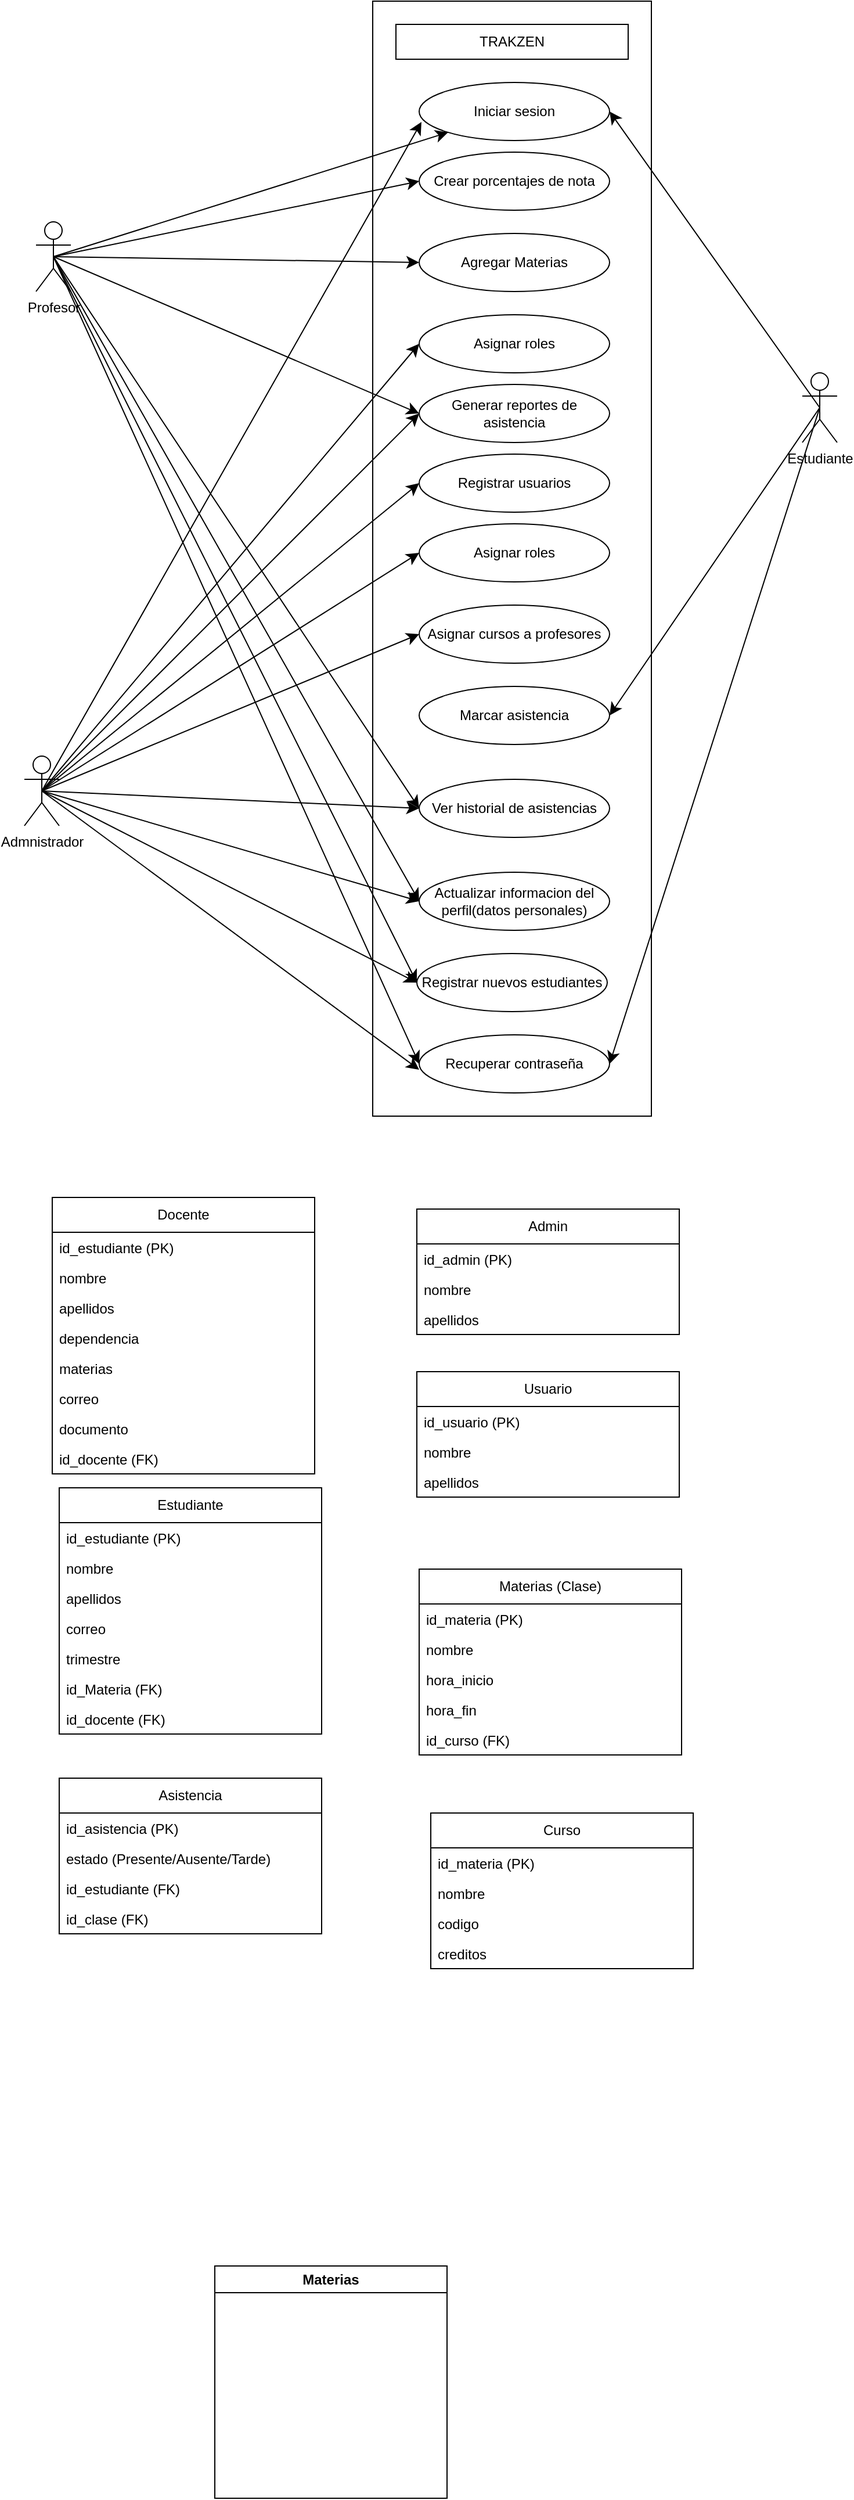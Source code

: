 <mxfile version="28.1.1">
  <diagram name="Página-1" id="5ipW1TemsBP9IniVl7Ka">
    <mxGraphModel dx="921" dy="974" grid="1" gridSize="10" guides="1" tooltips="1" connect="1" arrows="1" fold="1" page="1" pageScale="1" pageWidth="827" pageHeight="1169" math="0" shadow="0">
      <root>
        <mxCell id="0" />
        <mxCell id="1" parent="0" />
        <mxCell id="3ySKJTvPYa_smeUpuaCA-1" value="Profesor" style="shape=umlActor;verticalLabelPosition=bottom;verticalAlign=top;html=1;" vertex="1" parent="1">
          <mxGeometry x="60" y="280" width="30" height="60" as="geometry" />
        </mxCell>
        <mxCell id="3ySKJTvPYa_smeUpuaCA-10" style="edgeStyle=none;curved=1;rounded=0;orthogonalLoop=1;jettySize=auto;html=1;exitX=0;exitY=0.25;exitDx=0;exitDy=0;fontSize=12;startSize=8;endSize=8;entryX=0;entryY=0.25;entryDx=0;entryDy=0;" edge="1" parent="1" source="3ySKJTvPYa_smeUpuaCA-3" target="3ySKJTvPYa_smeUpuaCA-3">
          <mxGeometry relative="1" as="geometry">
            <mxPoint x="210" y="170" as="targetPoint" />
          </mxGeometry>
        </mxCell>
        <mxCell id="3ySKJTvPYa_smeUpuaCA-3" value="&lt;br&gt;&lt;div&gt;&lt;br&gt;&lt;/div&gt;&lt;div&gt;&lt;br&gt;&lt;/div&gt;&lt;div&gt;&lt;br&gt;&lt;/div&gt;&lt;div&gt;&lt;br&gt;&lt;/div&gt;&lt;div&gt;&lt;br&gt;&lt;/div&gt;&lt;div&gt;&lt;br&gt;&lt;/div&gt;&lt;div&gt;&lt;br&gt;&lt;/div&gt;&lt;div&gt;&lt;br&gt;&lt;/div&gt;&lt;div&gt;&lt;br&gt;&lt;/div&gt;&lt;div&gt;&lt;br&gt;&lt;/div&gt;" style="html=1;whiteSpace=wrap;" vertex="1" parent="1">
          <mxGeometry x="350" y="90" width="240" height="960" as="geometry" />
        </mxCell>
        <mxCell id="3ySKJTvPYa_smeUpuaCA-8" value="Iniciar sesion" style="ellipse;whiteSpace=wrap;html=1;" vertex="1" parent="1">
          <mxGeometry x="390" y="160" width="164" height="50" as="geometry" />
        </mxCell>
        <mxCell id="3ySKJTvPYa_smeUpuaCA-11" value="TRAKZEN" style="rounded=0;whiteSpace=wrap;html=1;" vertex="1" parent="1">
          <mxGeometry x="370" y="110" width="200" height="30" as="geometry" />
        </mxCell>
        <mxCell id="3ySKJTvPYa_smeUpuaCA-40" style="edgeStyle=none;curved=1;rounded=0;orthogonalLoop=1;jettySize=auto;html=1;exitX=0.5;exitY=0.5;exitDx=0;exitDy=0;exitPerimeter=0;entryX=0;entryY=0.5;entryDx=0;entryDy=0;fontSize=12;startSize=8;endSize=8;" edge="1" parent="1" source="3ySKJTvPYa_smeUpuaCA-15" target="3ySKJTvPYa_smeUpuaCA-24">
          <mxGeometry relative="1" as="geometry" />
        </mxCell>
        <mxCell id="3ySKJTvPYa_smeUpuaCA-42" style="edgeStyle=none;curved=1;rounded=0;orthogonalLoop=1;jettySize=auto;html=1;exitX=0.5;exitY=0.5;exitDx=0;exitDy=0;exitPerimeter=0;entryX=0;entryY=0.5;entryDx=0;entryDy=0;fontSize=12;startSize=8;endSize=8;" edge="1" parent="1" source="3ySKJTvPYa_smeUpuaCA-15" target="3ySKJTvPYa_smeUpuaCA-25">
          <mxGeometry relative="1" as="geometry" />
        </mxCell>
        <mxCell id="3ySKJTvPYa_smeUpuaCA-45" style="edgeStyle=none;curved=1;rounded=0;orthogonalLoop=1;jettySize=auto;html=1;exitX=0.5;exitY=0.5;exitDx=0;exitDy=0;exitPerimeter=0;entryX=0;entryY=0.5;entryDx=0;entryDy=0;fontSize=12;startSize=8;endSize=8;" edge="1" parent="1" source="3ySKJTvPYa_smeUpuaCA-15" target="3ySKJTvPYa_smeUpuaCA-26">
          <mxGeometry relative="1" as="geometry" />
        </mxCell>
        <mxCell id="3ySKJTvPYa_smeUpuaCA-46" style="edgeStyle=none;curved=1;rounded=0;orthogonalLoop=1;jettySize=auto;html=1;exitX=0.5;exitY=0.5;exitDx=0;exitDy=0;exitPerimeter=0;entryX=0;entryY=0.5;entryDx=0;entryDy=0;fontSize=12;startSize=8;endSize=8;" edge="1" parent="1" source="3ySKJTvPYa_smeUpuaCA-15" target="3ySKJTvPYa_smeUpuaCA-27">
          <mxGeometry relative="1" as="geometry" />
        </mxCell>
        <mxCell id="3ySKJTvPYa_smeUpuaCA-47" style="edgeStyle=none;curved=1;rounded=0;orthogonalLoop=1;jettySize=auto;html=1;exitX=0.5;exitY=0.5;exitDx=0;exitDy=0;exitPerimeter=0;entryX=0;entryY=0.5;entryDx=0;entryDy=0;fontSize=12;startSize=8;endSize=8;" edge="1" parent="1" source="3ySKJTvPYa_smeUpuaCA-15" target="3ySKJTvPYa_smeUpuaCA-28">
          <mxGeometry relative="1" as="geometry" />
        </mxCell>
        <mxCell id="3ySKJTvPYa_smeUpuaCA-52" style="edgeStyle=none;curved=1;rounded=0;orthogonalLoop=1;jettySize=auto;html=1;exitX=0.5;exitY=0.5;exitDx=0;exitDy=0;exitPerimeter=0;entryX=0;entryY=0.5;entryDx=0;entryDy=0;fontSize=12;startSize=8;endSize=8;" edge="1" parent="1" source="3ySKJTvPYa_smeUpuaCA-15" target="3ySKJTvPYa_smeUpuaCA-35">
          <mxGeometry relative="1" as="geometry" />
        </mxCell>
        <mxCell id="3ySKJTvPYa_smeUpuaCA-53" style="edgeStyle=none;curved=1;rounded=0;orthogonalLoop=1;jettySize=auto;html=1;exitX=0.5;exitY=0.5;exitDx=0;exitDy=0;exitPerimeter=0;entryX=0;entryY=0.5;entryDx=0;entryDy=0;fontSize=12;startSize=8;endSize=8;" edge="1" parent="1" source="3ySKJTvPYa_smeUpuaCA-15" target="3ySKJTvPYa_smeUpuaCA-34">
          <mxGeometry relative="1" as="geometry" />
        </mxCell>
        <mxCell id="3ySKJTvPYa_smeUpuaCA-55" style="edgeStyle=none;curved=1;rounded=0;orthogonalLoop=1;jettySize=auto;html=1;exitX=0.5;exitY=0.5;exitDx=0;exitDy=0;exitPerimeter=0;entryX=0;entryY=0.5;entryDx=0;entryDy=0;fontSize=12;startSize=8;endSize=8;" edge="1" parent="1" source="3ySKJTvPYa_smeUpuaCA-15" target="3ySKJTvPYa_smeUpuaCA-36">
          <mxGeometry relative="1" as="geometry" />
        </mxCell>
        <mxCell id="3ySKJTvPYa_smeUpuaCA-62" style="edgeStyle=none;curved=1;rounded=0;orthogonalLoop=1;jettySize=auto;html=1;exitX=0.5;exitY=0.5;exitDx=0;exitDy=0;exitPerimeter=0;fontSize=12;startSize=8;endSize=8;" edge="1" parent="1" source="3ySKJTvPYa_smeUpuaCA-15">
          <mxGeometry relative="1" as="geometry">
            <mxPoint x="390" y="1010" as="targetPoint" />
          </mxGeometry>
        </mxCell>
        <mxCell id="3ySKJTvPYa_smeUpuaCA-15" value="Admnistrador&lt;div&gt;&lt;br&gt;&lt;/div&gt;" style="shape=umlActor;verticalLabelPosition=bottom;verticalAlign=top;html=1;" vertex="1" parent="1">
          <mxGeometry x="50" y="740" width="30" height="60" as="geometry" />
        </mxCell>
        <mxCell id="3ySKJTvPYa_smeUpuaCA-48" style="edgeStyle=none;curved=1;rounded=0;orthogonalLoop=1;jettySize=auto;html=1;exitX=0.5;exitY=0.5;exitDx=0;exitDy=0;exitPerimeter=0;entryX=1;entryY=0.5;entryDx=0;entryDy=0;fontSize=12;startSize=8;endSize=8;" edge="1" parent="1" source="3ySKJTvPYa_smeUpuaCA-16" target="3ySKJTvPYa_smeUpuaCA-32">
          <mxGeometry relative="1" as="geometry" />
        </mxCell>
        <mxCell id="3ySKJTvPYa_smeUpuaCA-59" style="edgeStyle=none;curved=1;rounded=0;orthogonalLoop=1;jettySize=auto;html=1;exitX=0.5;exitY=0.5;exitDx=0;exitDy=0;exitPerimeter=0;entryX=1;entryY=0.5;entryDx=0;entryDy=0;fontSize=12;startSize=8;endSize=8;" edge="1" parent="1" source="3ySKJTvPYa_smeUpuaCA-16" target="3ySKJTvPYa_smeUpuaCA-57">
          <mxGeometry relative="1" as="geometry" />
        </mxCell>
        <mxCell id="3ySKJTvPYa_smeUpuaCA-16" value="&lt;div&gt;Estudiante&lt;/div&gt;" style="shape=umlActor;verticalLabelPosition=bottom;verticalAlign=top;html=1;" vertex="1" parent="1">
          <mxGeometry x="720" y="410" width="30" height="60" as="geometry" />
        </mxCell>
        <mxCell id="3ySKJTvPYa_smeUpuaCA-18" value="" style="endArrow=classic;html=1;rounded=0;fontSize=12;startSize=8;endSize=8;curved=1;entryX=0.012;entryY=0.68;entryDx=0;entryDy=0;entryPerimeter=0;exitX=0.5;exitY=0.5;exitDx=0;exitDy=0;exitPerimeter=0;" edge="1" parent="1" source="3ySKJTvPYa_smeUpuaCA-15" target="3ySKJTvPYa_smeUpuaCA-8">
          <mxGeometry width="50" height="50" relative="1" as="geometry">
            <mxPoint x="220" y="340" as="sourcePoint" />
            <mxPoint x="280" y="290" as="targetPoint" />
          </mxGeometry>
        </mxCell>
        <mxCell id="3ySKJTvPYa_smeUpuaCA-19" value="" style="endArrow=classic;html=1;rounded=0;fontSize=12;startSize=8;endSize=8;curved=1;exitX=0.5;exitY=0.5;exitDx=0;exitDy=0;exitPerimeter=0;" edge="1" parent="1" source="3ySKJTvPYa_smeUpuaCA-1" target="3ySKJTvPYa_smeUpuaCA-8">
          <mxGeometry width="50" height="50" relative="1" as="geometry">
            <mxPoint x="200" y="150" as="sourcePoint" />
            <mxPoint x="290" y="180" as="targetPoint" />
          </mxGeometry>
        </mxCell>
        <mxCell id="3ySKJTvPYa_smeUpuaCA-20" value="" style="endArrow=classic;html=1;rounded=0;fontSize=12;startSize=8;endSize=8;curved=1;entryX=1;entryY=0.5;entryDx=0;entryDy=0;exitX=0.5;exitY=0.5;exitDx=0;exitDy=0;exitPerimeter=0;" edge="1" parent="1" source="3ySKJTvPYa_smeUpuaCA-16" target="3ySKJTvPYa_smeUpuaCA-8">
          <mxGeometry width="50" height="50" relative="1" as="geometry">
            <mxPoint x="700" y="220" as="sourcePoint" />
            <mxPoint x="650" y="180" as="targetPoint" />
          </mxGeometry>
        </mxCell>
        <mxCell id="3ySKJTvPYa_smeUpuaCA-21" value="Crear porcentajes de nota" style="ellipse;whiteSpace=wrap;html=1;" vertex="1" parent="1">
          <mxGeometry x="390" y="220" width="164" height="50" as="geometry" />
        </mxCell>
        <mxCell id="3ySKJTvPYa_smeUpuaCA-23" value="Agregar Materias" style="ellipse;whiteSpace=wrap;html=1;" vertex="1" parent="1">
          <mxGeometry x="390" y="290" width="164" height="50" as="geometry" />
        </mxCell>
        <mxCell id="3ySKJTvPYa_smeUpuaCA-24" value="Asignar roles" style="ellipse;whiteSpace=wrap;html=1;" vertex="1" parent="1">
          <mxGeometry x="390" y="360" width="164" height="50" as="geometry" />
        </mxCell>
        <mxCell id="3ySKJTvPYa_smeUpuaCA-25" value="Generar reportes de asistencia" style="ellipse;whiteSpace=wrap;html=1;" vertex="1" parent="1">
          <mxGeometry x="390" y="420" width="164" height="50" as="geometry" />
        </mxCell>
        <mxCell id="3ySKJTvPYa_smeUpuaCA-26" value="Registrar usuarios" style="ellipse;whiteSpace=wrap;html=1;" vertex="1" parent="1">
          <mxGeometry x="390" y="480" width="164" height="50" as="geometry" />
        </mxCell>
        <mxCell id="3ySKJTvPYa_smeUpuaCA-27" value="Asignar roles" style="ellipse;whiteSpace=wrap;html=1;" vertex="1" parent="1">
          <mxGeometry x="390" y="540" width="164" height="50" as="geometry" />
        </mxCell>
        <mxCell id="3ySKJTvPYa_smeUpuaCA-28" value="Asignar cursos a profesores" style="ellipse;whiteSpace=wrap;html=1;" vertex="1" parent="1">
          <mxGeometry x="390" y="610" width="164" height="50" as="geometry" />
        </mxCell>
        <mxCell id="3ySKJTvPYa_smeUpuaCA-31" style="edgeStyle=none;curved=1;rounded=0;orthogonalLoop=1;jettySize=auto;html=1;exitX=0.5;exitY=0.5;exitDx=0;exitDy=0;exitPerimeter=0;fontSize=12;startSize=8;endSize=8;entryX=0;entryY=0.5;entryDx=0;entryDy=0;" edge="1" parent="1" source="3ySKJTvPYa_smeUpuaCA-1" target="3ySKJTvPYa_smeUpuaCA-21">
          <mxGeometry relative="1" as="geometry" />
        </mxCell>
        <mxCell id="3ySKJTvPYa_smeUpuaCA-32" value="Marcar asistencia" style="ellipse;whiteSpace=wrap;html=1;" vertex="1" parent="1">
          <mxGeometry x="390" y="680" width="164" height="50" as="geometry" />
        </mxCell>
        <mxCell id="3ySKJTvPYa_smeUpuaCA-34" value="Ver historial de asistencias" style="ellipse;whiteSpace=wrap;html=1;" vertex="1" parent="1">
          <mxGeometry x="390" y="760" width="164" height="50" as="geometry" />
        </mxCell>
        <mxCell id="3ySKJTvPYa_smeUpuaCA-35" value="Actualizar informacion del perfil(datos personales)" style="ellipse;whiteSpace=wrap;html=1;" vertex="1" parent="1">
          <mxGeometry x="390" y="840" width="164" height="50" as="geometry" />
        </mxCell>
        <mxCell id="3ySKJTvPYa_smeUpuaCA-36" value="Registrar nuevos estudiantes" style="ellipse;whiteSpace=wrap;html=1;" vertex="1" parent="1">
          <mxGeometry x="388" y="910" width="164" height="50" as="geometry" />
        </mxCell>
        <mxCell id="3ySKJTvPYa_smeUpuaCA-39" style="edgeStyle=none;curved=1;rounded=0;orthogonalLoop=1;jettySize=auto;html=1;exitX=0.5;exitY=0.5;exitDx=0;exitDy=0;exitPerimeter=0;entryX=0;entryY=0.5;entryDx=0;entryDy=0;fontSize=12;startSize=8;endSize=8;" edge="1" parent="1" source="3ySKJTvPYa_smeUpuaCA-1" target="3ySKJTvPYa_smeUpuaCA-23">
          <mxGeometry relative="1" as="geometry" />
        </mxCell>
        <mxCell id="3ySKJTvPYa_smeUpuaCA-43" style="edgeStyle=none;curved=1;rounded=0;orthogonalLoop=1;jettySize=auto;html=1;exitX=0.5;exitY=0.5;exitDx=0;exitDy=0;exitPerimeter=0;entryX=0;entryY=0.5;entryDx=0;entryDy=0;fontSize=12;startSize=8;endSize=8;" edge="1" parent="1" source="3ySKJTvPYa_smeUpuaCA-1" target="3ySKJTvPYa_smeUpuaCA-25">
          <mxGeometry relative="1" as="geometry" />
        </mxCell>
        <mxCell id="3ySKJTvPYa_smeUpuaCA-50" style="edgeStyle=none;curved=1;rounded=0;orthogonalLoop=1;jettySize=auto;html=1;exitX=0.5;exitY=0.5;exitDx=0;exitDy=0;exitPerimeter=0;entryX=0;entryY=0.5;entryDx=0;entryDy=0;fontSize=12;startSize=8;endSize=8;" edge="1" parent="1" source="3ySKJTvPYa_smeUpuaCA-1" target="3ySKJTvPYa_smeUpuaCA-34">
          <mxGeometry relative="1" as="geometry" />
        </mxCell>
        <mxCell id="3ySKJTvPYa_smeUpuaCA-51" style="edgeStyle=none;curved=1;rounded=0;orthogonalLoop=1;jettySize=auto;html=1;exitX=0.5;exitY=0.5;exitDx=0;exitDy=0;exitPerimeter=0;entryX=0;entryY=0.5;entryDx=0;entryDy=0;fontSize=12;startSize=8;endSize=8;" edge="1" parent="1" source="3ySKJTvPYa_smeUpuaCA-1" target="3ySKJTvPYa_smeUpuaCA-35">
          <mxGeometry relative="1" as="geometry" />
        </mxCell>
        <mxCell id="3ySKJTvPYa_smeUpuaCA-57" value="Recuperar contraseña" style="ellipse;whiteSpace=wrap;html=1;" vertex="1" parent="1">
          <mxGeometry x="390" y="980" width="164" height="50" as="geometry" />
        </mxCell>
        <mxCell id="3ySKJTvPYa_smeUpuaCA-61" style="edgeStyle=none;curved=1;rounded=0;orthogonalLoop=1;jettySize=auto;html=1;exitX=0.5;exitY=0.5;exitDx=0;exitDy=0;exitPerimeter=0;entryX=0;entryY=0.5;entryDx=0;entryDy=0;fontSize=12;startSize=8;endSize=8;" edge="1" parent="1" source="3ySKJTvPYa_smeUpuaCA-1" target="3ySKJTvPYa_smeUpuaCA-57">
          <mxGeometry relative="1" as="geometry" />
        </mxCell>
        <mxCell id="3ySKJTvPYa_smeUpuaCA-54" style="edgeStyle=none;curved=1;rounded=0;orthogonalLoop=1;jettySize=auto;html=1;exitX=0.5;exitY=0.5;exitDx=0;exitDy=0;exitPerimeter=0;entryX=0;entryY=0.5;entryDx=0;entryDy=0;fontSize=12;startSize=8;endSize=8;" edge="1" parent="1" source="3ySKJTvPYa_smeUpuaCA-1" target="3ySKJTvPYa_smeUpuaCA-36">
          <mxGeometry relative="1" as="geometry" />
        </mxCell>
        <mxCell id="3ySKJTvPYa_smeUpuaCA-69" value="Materias" style="swimlane;whiteSpace=wrap;html=1;" vertex="1" parent="1">
          <mxGeometry x="214" y="2040" width="200" height="200" as="geometry" />
        </mxCell>
        <mxCell id="3ySKJTvPYa_smeUpuaCA-71" value="Docente" style="swimlane;fontStyle=0;childLayout=stackLayout;horizontal=1;startSize=30;fillColor=none;horizontalStack=0;resizeParent=1;resizeParentMax=0;resizeLast=0;collapsible=1;marginBottom=0;whiteSpace=wrap;html=1;" vertex="1" parent="1">
          <mxGeometry x="74" y="1120" width="226" height="238" as="geometry">
            <mxRectangle x="74" y="1120" width="90" height="30" as="alternateBounds" />
          </mxGeometry>
        </mxCell>
        <mxCell id="3ySKJTvPYa_smeUpuaCA-73" value="id_estudiante (PK)" style="text;strokeColor=none;fillColor=none;align=left;verticalAlign=top;spacingLeft=4;spacingRight=4;overflow=hidden;rotatable=0;points=[[0,0.5],[1,0.5]];portConstraint=eastwest;whiteSpace=wrap;html=1;" vertex="1" parent="3ySKJTvPYa_smeUpuaCA-71">
          <mxGeometry y="30" width="226" height="26" as="geometry" />
        </mxCell>
        <mxCell id="3ySKJTvPYa_smeUpuaCA-75" value="nombre" style="text;strokeColor=none;fillColor=none;align=left;verticalAlign=top;spacingLeft=4;spacingRight=4;overflow=hidden;rotatable=0;points=[[0,0.5],[1,0.5]];portConstraint=eastwest;whiteSpace=wrap;html=1;" vertex="1" parent="3ySKJTvPYa_smeUpuaCA-71">
          <mxGeometry y="56" width="226" height="26" as="geometry" />
        </mxCell>
        <mxCell id="3ySKJTvPYa_smeUpuaCA-76" value="apellidos" style="text;strokeColor=none;fillColor=none;align=left;verticalAlign=top;spacingLeft=4;spacingRight=4;overflow=hidden;rotatable=0;points=[[0,0.5],[1,0.5]];portConstraint=eastwest;whiteSpace=wrap;html=1;" vertex="1" parent="3ySKJTvPYa_smeUpuaCA-71">
          <mxGeometry y="82" width="226" height="26" as="geometry" />
        </mxCell>
        <mxCell id="3ySKJTvPYa_smeUpuaCA-78" value="dependencia" style="text;strokeColor=none;fillColor=none;align=left;verticalAlign=top;spacingLeft=4;spacingRight=4;overflow=hidden;rotatable=0;points=[[0,0.5],[1,0.5]];portConstraint=eastwest;whiteSpace=wrap;html=1;" vertex="1" parent="3ySKJTvPYa_smeUpuaCA-71">
          <mxGeometry y="108" width="226" height="26" as="geometry" />
        </mxCell>
        <mxCell id="3ySKJTvPYa_smeUpuaCA-79" value="materias" style="text;strokeColor=none;fillColor=none;align=left;verticalAlign=top;spacingLeft=4;spacingRight=4;overflow=hidden;rotatable=0;points=[[0,0.5],[1,0.5]];portConstraint=eastwest;whiteSpace=wrap;html=1;" vertex="1" parent="3ySKJTvPYa_smeUpuaCA-71">
          <mxGeometry y="134" width="226" height="26" as="geometry" />
        </mxCell>
        <mxCell id="3ySKJTvPYa_smeUpuaCA-127" value="correo" style="text;strokeColor=none;fillColor=none;align=left;verticalAlign=top;spacingLeft=4;spacingRight=4;overflow=hidden;rotatable=0;points=[[0,0.5],[1,0.5]];portConstraint=eastwest;whiteSpace=wrap;html=1;" vertex="1" parent="3ySKJTvPYa_smeUpuaCA-71">
          <mxGeometry y="160" width="226" height="26" as="geometry" />
        </mxCell>
        <mxCell id="3ySKJTvPYa_smeUpuaCA-123" value="documento" style="text;strokeColor=none;fillColor=none;align=left;verticalAlign=top;spacingLeft=4;spacingRight=4;overflow=hidden;rotatable=0;points=[[0,0.5],[1,0.5]];portConstraint=eastwest;whiteSpace=wrap;html=1;" vertex="1" parent="3ySKJTvPYa_smeUpuaCA-71">
          <mxGeometry y="186" width="226" height="26" as="geometry" />
        </mxCell>
        <mxCell id="3ySKJTvPYa_smeUpuaCA-81" value="id_docente (FK)" style="text;strokeColor=none;fillColor=none;align=left;verticalAlign=top;spacingLeft=4;spacingRight=4;overflow=hidden;rotatable=0;points=[[0,0.5],[1,0.5]];portConstraint=eastwest;whiteSpace=wrap;html=1;" vertex="1" parent="3ySKJTvPYa_smeUpuaCA-71">
          <mxGeometry y="212" width="226" height="26" as="geometry" />
        </mxCell>
        <mxCell id="3ySKJTvPYa_smeUpuaCA-84" value="Estudiante" style="swimlane;fontStyle=0;childLayout=stackLayout;horizontal=1;startSize=30;fillColor=none;horizontalStack=0;resizeParent=1;resizeParentMax=0;resizeLast=0;collapsible=1;marginBottom=0;whiteSpace=wrap;html=1;" vertex="1" parent="1">
          <mxGeometry x="80" y="1370" width="226" height="212" as="geometry">
            <mxRectangle x="74" y="1120" width="90" height="30" as="alternateBounds" />
          </mxGeometry>
        </mxCell>
        <mxCell id="3ySKJTvPYa_smeUpuaCA-85" value="id_estudiante (PK)" style="text;strokeColor=none;fillColor=none;align=left;verticalAlign=top;spacingLeft=4;spacingRight=4;overflow=hidden;rotatable=0;points=[[0,0.5],[1,0.5]];portConstraint=eastwest;whiteSpace=wrap;html=1;" vertex="1" parent="3ySKJTvPYa_smeUpuaCA-84">
          <mxGeometry y="30" width="226" height="26" as="geometry" />
        </mxCell>
        <mxCell id="3ySKJTvPYa_smeUpuaCA-86" value="nombre" style="text;strokeColor=none;fillColor=none;align=left;verticalAlign=top;spacingLeft=4;spacingRight=4;overflow=hidden;rotatable=0;points=[[0,0.5],[1,0.5]];portConstraint=eastwest;whiteSpace=wrap;html=1;" vertex="1" parent="3ySKJTvPYa_smeUpuaCA-84">
          <mxGeometry y="56" width="226" height="26" as="geometry" />
        </mxCell>
        <mxCell id="3ySKJTvPYa_smeUpuaCA-87" value="apellidos" style="text;strokeColor=none;fillColor=none;align=left;verticalAlign=top;spacingLeft=4;spacingRight=4;overflow=hidden;rotatable=0;points=[[0,0.5],[1,0.5]];portConstraint=eastwest;whiteSpace=wrap;html=1;" vertex="1" parent="3ySKJTvPYa_smeUpuaCA-84">
          <mxGeometry y="82" width="226" height="26" as="geometry" />
        </mxCell>
        <mxCell id="3ySKJTvPYa_smeUpuaCA-126" value="correo" style="text;strokeColor=none;fillColor=none;align=left;verticalAlign=top;spacingLeft=4;spacingRight=4;overflow=hidden;rotatable=0;points=[[0,0.5],[1,0.5]];portConstraint=eastwest;whiteSpace=wrap;html=1;" vertex="1" parent="3ySKJTvPYa_smeUpuaCA-84">
          <mxGeometry y="108" width="226" height="26" as="geometry" />
        </mxCell>
        <mxCell id="3ySKJTvPYa_smeUpuaCA-88" value="trimestre" style="text;strokeColor=none;fillColor=none;align=left;verticalAlign=top;spacingLeft=4;spacingRight=4;overflow=hidden;rotatable=0;points=[[0,0.5],[1,0.5]];portConstraint=eastwest;whiteSpace=wrap;html=1;" vertex="1" parent="3ySKJTvPYa_smeUpuaCA-84">
          <mxGeometry y="134" width="226" height="26" as="geometry" />
        </mxCell>
        <mxCell id="3ySKJTvPYa_smeUpuaCA-89" value="id_Materia (FK)" style="text;strokeColor=none;fillColor=none;align=left;verticalAlign=top;spacingLeft=4;spacingRight=4;overflow=hidden;rotatable=0;points=[[0,0.5],[1,0.5]];portConstraint=eastwest;whiteSpace=wrap;html=1;" vertex="1" parent="3ySKJTvPYa_smeUpuaCA-84">
          <mxGeometry y="160" width="226" height="26" as="geometry" />
        </mxCell>
        <mxCell id="3ySKJTvPYa_smeUpuaCA-90" value="id_docente (FK)" style="text;strokeColor=none;fillColor=none;align=left;verticalAlign=top;spacingLeft=4;spacingRight=4;overflow=hidden;rotatable=0;points=[[0,0.5],[1,0.5]];portConstraint=eastwest;whiteSpace=wrap;html=1;" vertex="1" parent="3ySKJTvPYa_smeUpuaCA-84">
          <mxGeometry y="186" width="226" height="26" as="geometry" />
        </mxCell>
        <mxCell id="3ySKJTvPYa_smeUpuaCA-93" value="Admin" style="swimlane;fontStyle=0;childLayout=stackLayout;horizontal=1;startSize=30;fillColor=none;horizontalStack=0;resizeParent=1;resizeParentMax=0;resizeLast=0;collapsible=1;marginBottom=0;whiteSpace=wrap;html=1;" vertex="1" parent="1">
          <mxGeometry x="388" y="1130" width="226" height="108" as="geometry">
            <mxRectangle x="74" y="1120" width="90" height="30" as="alternateBounds" />
          </mxGeometry>
        </mxCell>
        <mxCell id="3ySKJTvPYa_smeUpuaCA-94" value="id_admin (PK)" style="text;strokeColor=none;fillColor=none;align=left;verticalAlign=top;spacingLeft=4;spacingRight=4;overflow=hidden;rotatable=0;points=[[0,0.5],[1,0.5]];portConstraint=eastwest;whiteSpace=wrap;html=1;" vertex="1" parent="3ySKJTvPYa_smeUpuaCA-93">
          <mxGeometry y="30" width="226" height="26" as="geometry" />
        </mxCell>
        <mxCell id="3ySKJTvPYa_smeUpuaCA-106" value="nombre" style="text;strokeColor=none;fillColor=none;align=left;verticalAlign=top;spacingLeft=4;spacingRight=4;overflow=hidden;rotatable=0;points=[[0,0.5],[1,0.5]];portConstraint=eastwest;whiteSpace=wrap;html=1;" vertex="1" parent="3ySKJTvPYa_smeUpuaCA-93">
          <mxGeometry y="56" width="226" height="26" as="geometry" />
        </mxCell>
        <mxCell id="3ySKJTvPYa_smeUpuaCA-116" value="apellidos" style="text;strokeColor=none;fillColor=none;align=left;verticalAlign=top;spacingLeft=4;spacingRight=4;overflow=hidden;rotatable=0;points=[[0,0.5],[1,0.5]];portConstraint=eastwest;whiteSpace=wrap;html=1;" vertex="1" parent="3ySKJTvPYa_smeUpuaCA-93">
          <mxGeometry y="82" width="226" height="26" as="geometry" />
        </mxCell>
        <mxCell id="3ySKJTvPYa_smeUpuaCA-102" value="Materias (Clase)" style="swimlane;fontStyle=0;childLayout=stackLayout;horizontal=1;startSize=30;fillColor=none;horizontalStack=0;resizeParent=1;resizeParentMax=0;resizeLast=0;collapsible=1;marginBottom=0;whiteSpace=wrap;html=1;" vertex="1" parent="1">
          <mxGeometry x="390" y="1440" width="226" height="160" as="geometry">
            <mxRectangle x="74" y="1120" width="90" height="30" as="alternateBounds" />
          </mxGeometry>
        </mxCell>
        <mxCell id="3ySKJTvPYa_smeUpuaCA-103" value="id_materia (PK)" style="text;strokeColor=none;fillColor=none;align=left;verticalAlign=top;spacingLeft=4;spacingRight=4;overflow=hidden;rotatable=0;points=[[0,0.5],[1,0.5]];portConstraint=eastwest;whiteSpace=wrap;html=1;" vertex="1" parent="3ySKJTvPYa_smeUpuaCA-102">
          <mxGeometry y="30" width="226" height="26" as="geometry" />
        </mxCell>
        <mxCell id="3ySKJTvPYa_smeUpuaCA-118" value="nombre" style="text;strokeColor=none;fillColor=none;align=left;verticalAlign=top;spacingLeft=4;spacingRight=4;overflow=hidden;rotatable=0;points=[[0,0.5],[1,0.5]];portConstraint=eastwest;whiteSpace=wrap;html=1;" vertex="1" parent="3ySKJTvPYa_smeUpuaCA-102">
          <mxGeometry y="56" width="226" height="26" as="geometry" />
        </mxCell>
        <mxCell id="3ySKJTvPYa_smeUpuaCA-136" value="hora_inicio" style="text;strokeColor=none;fillColor=none;align=left;verticalAlign=top;spacingLeft=4;spacingRight=4;overflow=hidden;rotatable=0;points=[[0,0.5],[1,0.5]];portConstraint=eastwest;whiteSpace=wrap;html=1;" vertex="1" parent="3ySKJTvPYa_smeUpuaCA-102">
          <mxGeometry y="82" width="226" height="26" as="geometry" />
        </mxCell>
        <mxCell id="3ySKJTvPYa_smeUpuaCA-135" value="hora_fin" style="text;strokeColor=none;fillColor=none;align=left;verticalAlign=top;spacingLeft=4;spacingRight=4;overflow=hidden;rotatable=0;points=[[0,0.5],[1,0.5]];portConstraint=eastwest;whiteSpace=wrap;html=1;" vertex="1" parent="3ySKJTvPYa_smeUpuaCA-102">
          <mxGeometry y="108" width="226" height="26" as="geometry" />
        </mxCell>
        <mxCell id="3ySKJTvPYa_smeUpuaCA-117" value="id_curso (FK)" style="text;strokeColor=none;fillColor=none;align=left;verticalAlign=top;spacingLeft=4;spacingRight=4;overflow=hidden;rotatable=0;points=[[0,0.5],[1,0.5]];portConstraint=eastwest;whiteSpace=wrap;html=1;" vertex="1" parent="3ySKJTvPYa_smeUpuaCA-102">
          <mxGeometry y="134" width="226" height="26" as="geometry" />
        </mxCell>
        <mxCell id="3ySKJTvPYa_smeUpuaCA-119" value="Usuario" style="swimlane;fontStyle=0;childLayout=stackLayout;horizontal=1;startSize=30;fillColor=none;horizontalStack=0;resizeParent=1;resizeParentMax=0;resizeLast=0;collapsible=1;marginBottom=0;whiteSpace=wrap;html=1;" vertex="1" parent="1">
          <mxGeometry x="388" y="1270" width="226" height="108" as="geometry">
            <mxRectangle x="74" y="1120" width="90" height="30" as="alternateBounds" />
          </mxGeometry>
        </mxCell>
        <mxCell id="3ySKJTvPYa_smeUpuaCA-120" value="id_usuario (PK)" style="text;strokeColor=none;fillColor=none;align=left;verticalAlign=top;spacingLeft=4;spacingRight=4;overflow=hidden;rotatable=0;points=[[0,0.5],[1,0.5]];portConstraint=eastwest;whiteSpace=wrap;html=1;" vertex="1" parent="3ySKJTvPYa_smeUpuaCA-119">
          <mxGeometry y="30" width="226" height="26" as="geometry" />
        </mxCell>
        <mxCell id="3ySKJTvPYa_smeUpuaCA-121" value="nombre" style="text;strokeColor=none;fillColor=none;align=left;verticalAlign=top;spacingLeft=4;spacingRight=4;overflow=hidden;rotatable=0;points=[[0,0.5],[1,0.5]];portConstraint=eastwest;whiteSpace=wrap;html=1;" vertex="1" parent="3ySKJTvPYa_smeUpuaCA-119">
          <mxGeometry y="56" width="226" height="26" as="geometry" />
        </mxCell>
        <mxCell id="3ySKJTvPYa_smeUpuaCA-122" value="apellidos" style="text;strokeColor=none;fillColor=none;align=left;verticalAlign=top;spacingLeft=4;spacingRight=4;overflow=hidden;rotatable=0;points=[[0,0.5],[1,0.5]];portConstraint=eastwest;whiteSpace=wrap;html=1;" vertex="1" parent="3ySKJTvPYa_smeUpuaCA-119">
          <mxGeometry y="82" width="226" height="26" as="geometry" />
        </mxCell>
        <mxCell id="3ySKJTvPYa_smeUpuaCA-128" value="Curso" style="swimlane;fontStyle=0;childLayout=stackLayout;horizontal=1;startSize=30;fillColor=none;horizontalStack=0;resizeParent=1;resizeParentMax=0;resizeLast=0;collapsible=1;marginBottom=0;whiteSpace=wrap;html=1;" vertex="1" parent="1">
          <mxGeometry x="400" y="1650" width="226" height="134" as="geometry">
            <mxRectangle x="74" y="1120" width="90" height="30" as="alternateBounds" />
          </mxGeometry>
        </mxCell>
        <mxCell id="3ySKJTvPYa_smeUpuaCA-129" value="id_materia (PK)" style="text;strokeColor=none;fillColor=none;align=left;verticalAlign=top;spacingLeft=4;spacingRight=4;overflow=hidden;rotatable=0;points=[[0,0.5],[1,0.5]];portConstraint=eastwest;whiteSpace=wrap;html=1;" vertex="1" parent="3ySKJTvPYa_smeUpuaCA-128">
          <mxGeometry y="30" width="226" height="26" as="geometry" />
        </mxCell>
        <mxCell id="3ySKJTvPYa_smeUpuaCA-130" value="nombre" style="text;strokeColor=none;fillColor=none;align=left;verticalAlign=top;spacingLeft=4;spacingRight=4;overflow=hidden;rotatable=0;points=[[0,0.5],[1,0.5]];portConstraint=eastwest;whiteSpace=wrap;html=1;" vertex="1" parent="3ySKJTvPYa_smeUpuaCA-128">
          <mxGeometry y="56" width="226" height="26" as="geometry" />
        </mxCell>
        <mxCell id="3ySKJTvPYa_smeUpuaCA-134" value="codigo" style="text;strokeColor=none;fillColor=none;align=left;verticalAlign=top;spacingLeft=4;spacingRight=4;overflow=hidden;rotatable=0;points=[[0,0.5],[1,0.5]];portConstraint=eastwest;whiteSpace=wrap;html=1;" vertex="1" parent="3ySKJTvPYa_smeUpuaCA-128">
          <mxGeometry y="82" width="226" height="26" as="geometry" />
        </mxCell>
        <mxCell id="3ySKJTvPYa_smeUpuaCA-133" value="creditos" style="text;strokeColor=none;fillColor=none;align=left;verticalAlign=top;spacingLeft=4;spacingRight=4;overflow=hidden;rotatable=0;points=[[0,0.5],[1,0.5]];portConstraint=eastwest;whiteSpace=wrap;html=1;" vertex="1" parent="3ySKJTvPYa_smeUpuaCA-128">
          <mxGeometry y="108" width="226" height="26" as="geometry" />
        </mxCell>
        <mxCell id="3ySKJTvPYa_smeUpuaCA-137" value="Asistencia" style="swimlane;fontStyle=0;childLayout=stackLayout;horizontal=1;startSize=30;fillColor=none;horizontalStack=0;resizeParent=1;resizeParentMax=0;resizeLast=0;collapsible=1;marginBottom=0;whiteSpace=wrap;html=1;" vertex="1" parent="1">
          <mxGeometry x="80" y="1620" width="226" height="134" as="geometry">
            <mxRectangle x="74" y="1120" width="90" height="30" as="alternateBounds" />
          </mxGeometry>
        </mxCell>
        <mxCell id="3ySKJTvPYa_smeUpuaCA-138" value="id_asistencia (PK)" style="text;strokeColor=none;fillColor=none;align=left;verticalAlign=top;spacingLeft=4;spacingRight=4;overflow=hidden;rotatable=0;points=[[0,0.5],[1,0.5]];portConstraint=eastwest;whiteSpace=wrap;html=1;" vertex="1" parent="3ySKJTvPYa_smeUpuaCA-137">
          <mxGeometry y="30" width="226" height="26" as="geometry" />
        </mxCell>
        <mxCell id="3ySKJTvPYa_smeUpuaCA-139" value="estado (Presente/Ausente/Tarde)" style="text;strokeColor=none;fillColor=none;align=left;verticalAlign=top;spacingLeft=4;spacingRight=4;overflow=hidden;rotatable=0;points=[[0,0.5],[1,0.5]];portConstraint=eastwest;whiteSpace=wrap;html=1;" vertex="1" parent="3ySKJTvPYa_smeUpuaCA-137">
          <mxGeometry y="56" width="226" height="26" as="geometry" />
        </mxCell>
        <mxCell id="3ySKJTvPYa_smeUpuaCA-140" value="id_estudiante (FK)" style="text;strokeColor=none;fillColor=none;align=left;verticalAlign=top;spacingLeft=4;spacingRight=4;overflow=hidden;rotatable=0;points=[[0,0.5],[1,0.5]];portConstraint=eastwest;whiteSpace=wrap;html=1;" vertex="1" parent="3ySKJTvPYa_smeUpuaCA-137">
          <mxGeometry y="82" width="226" height="26" as="geometry" />
        </mxCell>
        <mxCell id="3ySKJTvPYa_smeUpuaCA-141" value="id_clase (FK)" style="text;strokeColor=none;fillColor=none;align=left;verticalAlign=top;spacingLeft=4;spacingRight=4;overflow=hidden;rotatable=0;points=[[0,0.5],[1,0.5]];portConstraint=eastwest;whiteSpace=wrap;html=1;" vertex="1" parent="3ySKJTvPYa_smeUpuaCA-137">
          <mxGeometry y="108" width="226" height="26" as="geometry" />
        </mxCell>
      </root>
    </mxGraphModel>
  </diagram>
</mxfile>
